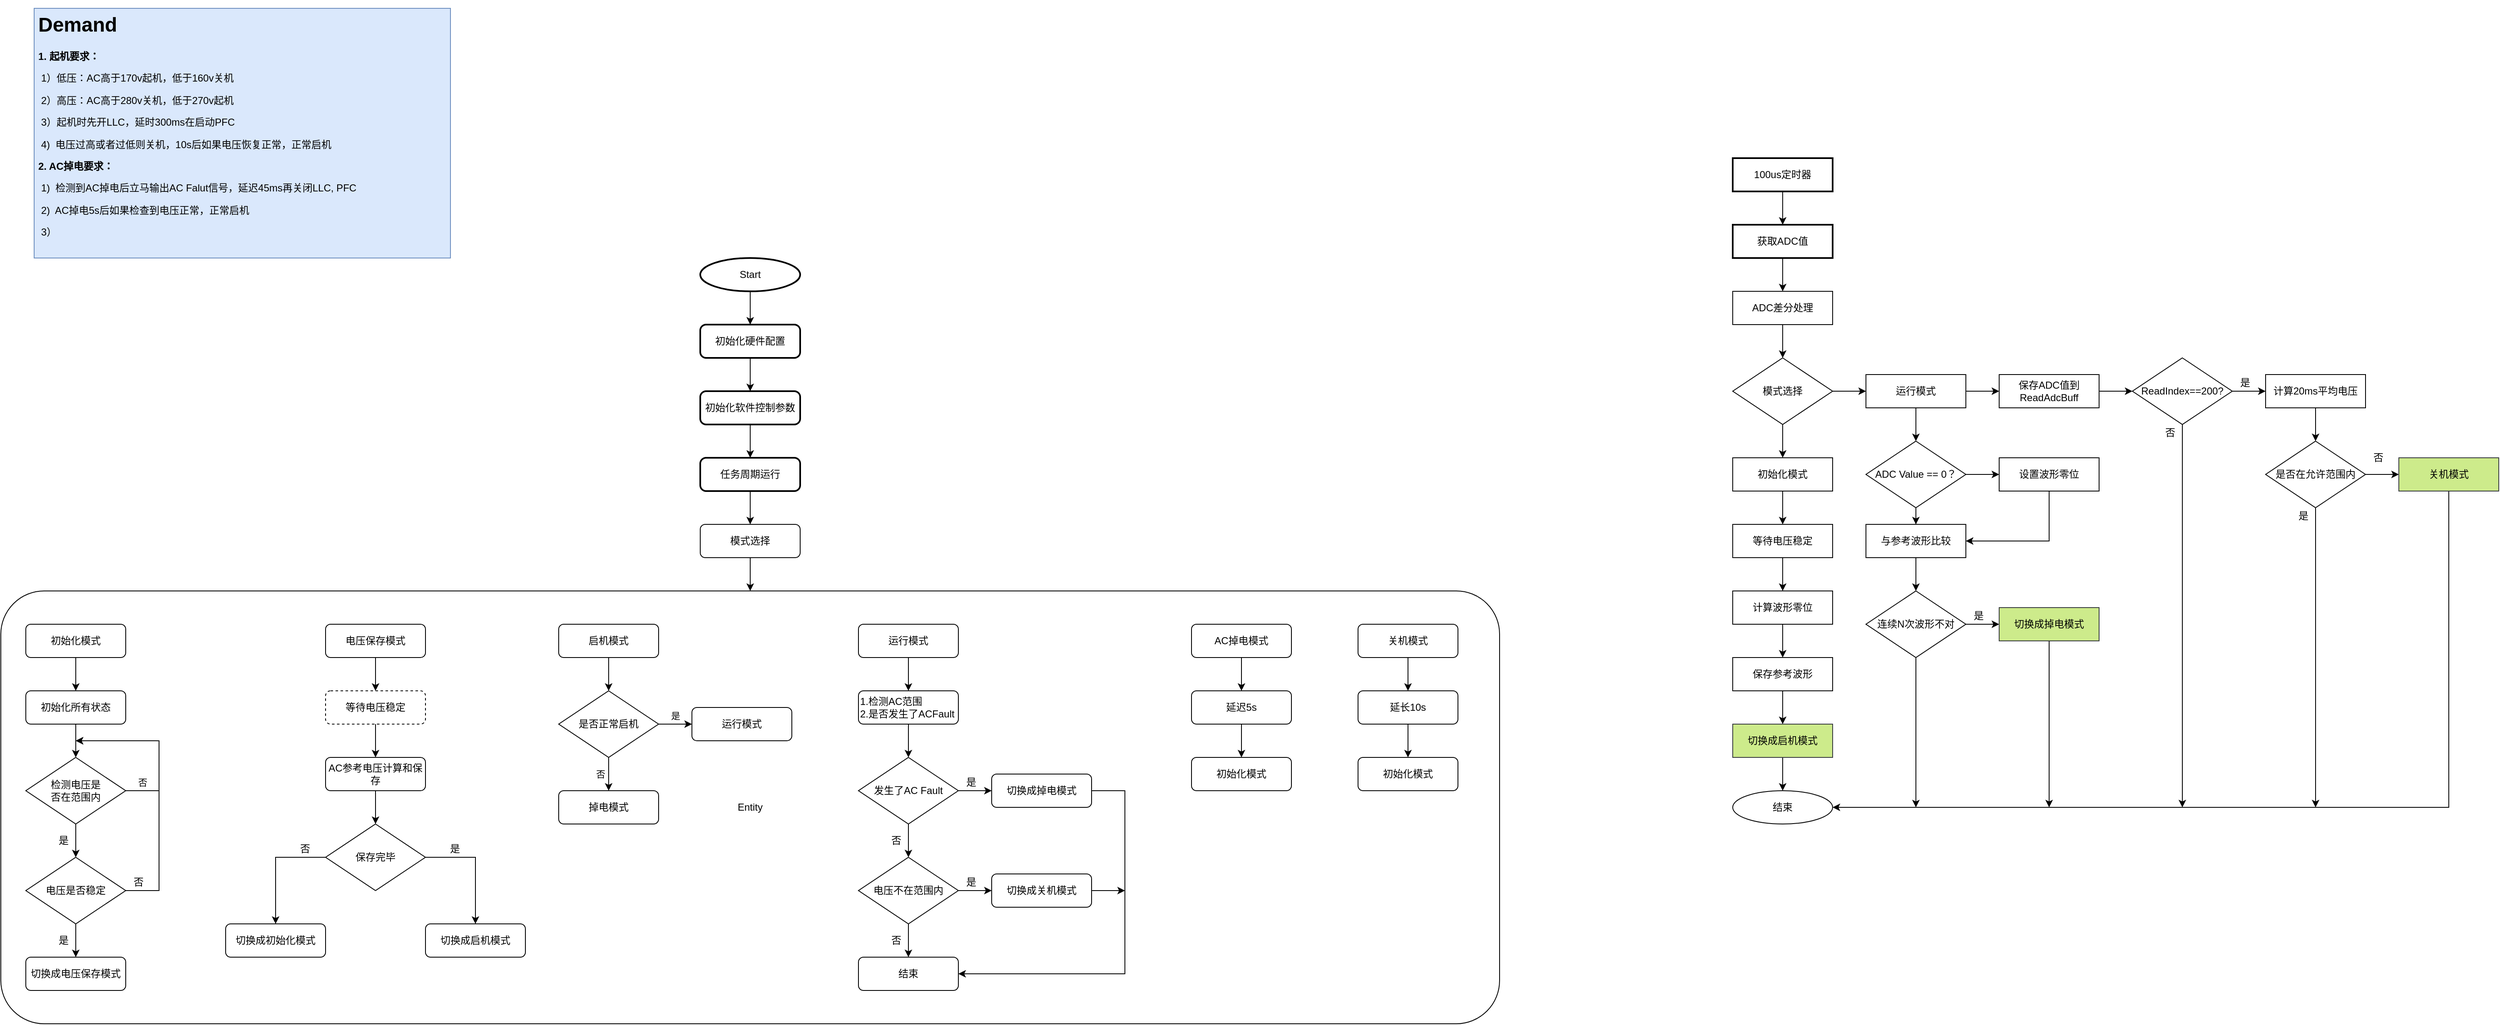 <mxfile version="14.9.4" type="github">
  <diagram id="FkdGeQBSonSTlXjmpzyH" name="第 1 页">
    <mxGraphModel dx="2473" dy="1708" grid="1" gridSize="10" guides="1" tooltips="1" connect="1" arrows="1" fold="1" page="0" pageScale="1" pageWidth="827" pageHeight="1169" math="0" shadow="0">
      <root>
        <mxCell id="0" />
        <mxCell id="1" parent="0" />
        <mxCell id="m8ClAyKZfbKNbTJmOmOb-88" value="" style="edgeStyle=orthogonalEdgeStyle;rounded=0;orthogonalLoop=1;jettySize=auto;html=1;" edge="1" parent="1" source="m8ClAyKZfbKNbTJmOmOb-1" target="m8ClAyKZfbKNbTJmOmOb-4">
          <mxGeometry relative="1" as="geometry" />
        </mxCell>
        <mxCell id="m8ClAyKZfbKNbTJmOmOb-1" value="Start" style="strokeWidth=2;html=1;shape=mxgraph.flowchart.start_1;whiteSpace=wrap;" vertex="1" parent="1">
          <mxGeometry x="200" y="-160" width="120" height="40" as="geometry" />
        </mxCell>
        <mxCell id="m8ClAyKZfbKNbTJmOmOb-3" value="&lt;h1&gt;Demand&lt;/h1&gt;&lt;p&gt;&lt;b&gt;1.&amp;nbsp;起机要求：&lt;/b&gt;&lt;/p&gt;&lt;p&gt;&lt;span&gt;&lt;span style=&quot;white-space: pre&quot;&gt;	&lt;/span&gt;1）低压：AC高于170v起机，低于160v关机&lt;/span&gt;&lt;/p&gt;&lt;p&gt;&lt;span&gt;&lt;span style=&quot;white-space: pre&quot;&gt;	&lt;/span&gt;2）高压：AC高于280v关机，低于270v起机&lt;/span&gt;&lt;/p&gt;&lt;p&gt;&lt;span&gt;&lt;span style=&quot;white-space: pre&quot;&gt;	&lt;/span&gt;3）起机时先开LLC，延时300ms在启动PFC&lt;br&gt;&lt;/span&gt;&lt;/p&gt;&lt;p&gt;&lt;span&gt;&lt;span style=&quot;white-space: pre&quot;&gt;	&lt;/span&gt;4)&amp;nbsp; 电压过高或者过低则关机，10s后如果电压恢复正常，正常启机&lt;br&gt;&lt;/span&gt;&lt;/p&gt;&lt;p&gt;&lt;span&gt;&lt;b&gt;2. AC掉电要求：&lt;/b&gt;&lt;/span&gt;&lt;/p&gt;&lt;p&gt;&lt;span&gt;&lt;span style=&quot;white-space: pre&quot;&gt;&lt;span style=&quot;white-space: pre&quot;&gt;	&lt;/span&gt;1)  检测到AC掉电后立马输出AC Falut信号，延迟45ms再关闭LLC, PFC	&lt;/span&gt;&lt;br&gt;&lt;/span&gt;&lt;/p&gt;&lt;p&gt;&lt;span&gt;&lt;span style=&quot;white-space: pre&quot;&gt;	&lt;/span&gt;2)&amp;nbsp; AC掉电5s后如果检查到电压正常，正常启机&lt;br&gt;&lt;/span&gt;&lt;/p&gt;&lt;p&gt;&lt;span&gt;&lt;span style=&quot;white-space: pre&quot;&gt;	&lt;/span&gt;3）&lt;br&gt;&lt;/span&gt;&lt;/p&gt;" style="text;html=1;strokeColor=#6c8ebf;fillColor=#dae8fc;spacing=5;spacingTop=-20;whiteSpace=wrap;overflow=hidden;rounded=0;" vertex="1" parent="1">
          <mxGeometry x="-600" y="-460" width="500" height="300" as="geometry" />
        </mxCell>
        <mxCell id="m8ClAyKZfbKNbTJmOmOb-89" value="" style="edgeStyle=orthogonalEdgeStyle;rounded=0;orthogonalLoop=1;jettySize=auto;html=1;" edge="1" parent="1" source="m8ClAyKZfbKNbTJmOmOb-4" target="m8ClAyKZfbKNbTJmOmOb-5">
          <mxGeometry relative="1" as="geometry" />
        </mxCell>
        <mxCell id="m8ClAyKZfbKNbTJmOmOb-4" value="初始化硬件配置" style="rounded=1;whiteSpace=wrap;html=1;absoluteArcSize=1;arcSize=14;strokeWidth=2;" vertex="1" parent="1">
          <mxGeometry x="200" y="-80" width="120" height="40" as="geometry" />
        </mxCell>
        <mxCell id="m8ClAyKZfbKNbTJmOmOb-90" value="" style="edgeStyle=orthogonalEdgeStyle;rounded=0;orthogonalLoop=1;jettySize=auto;html=1;" edge="1" parent="1" source="m8ClAyKZfbKNbTJmOmOb-5" target="m8ClAyKZfbKNbTJmOmOb-6">
          <mxGeometry relative="1" as="geometry" />
        </mxCell>
        <mxCell id="m8ClAyKZfbKNbTJmOmOb-5" value="初始化软件控制参数" style="rounded=1;whiteSpace=wrap;html=1;absoluteArcSize=1;arcSize=14;strokeWidth=2;" vertex="1" parent="1">
          <mxGeometry x="200" width="120" height="40" as="geometry" />
        </mxCell>
        <mxCell id="m8ClAyKZfbKNbTJmOmOb-91" value="" style="edgeStyle=orthogonalEdgeStyle;rounded=0;orthogonalLoop=1;jettySize=auto;html=1;" edge="1" parent="1" source="m8ClAyKZfbKNbTJmOmOb-6" target="m8ClAyKZfbKNbTJmOmOb-33">
          <mxGeometry relative="1" as="geometry" />
        </mxCell>
        <mxCell id="m8ClAyKZfbKNbTJmOmOb-6" value="任务周期运行" style="rounded=1;whiteSpace=wrap;html=1;absoluteArcSize=1;arcSize=14;strokeWidth=2;" vertex="1" parent="1">
          <mxGeometry x="200" y="80" width="120" height="40" as="geometry" />
        </mxCell>
        <mxCell id="m8ClAyKZfbKNbTJmOmOb-128" value="" style="edgeStyle=orthogonalEdgeStyle;rounded=0;orthogonalLoop=1;jettySize=auto;html=1;" edge="1" parent="1" source="m8ClAyKZfbKNbTJmOmOb-7" target="m8ClAyKZfbKNbTJmOmOb-8">
          <mxGeometry relative="1" as="geometry" />
        </mxCell>
        <mxCell id="m8ClAyKZfbKNbTJmOmOb-7" value="100us定时器" style="rounded=0;whiteSpace=wrap;html=1;absoluteArcSize=1;arcSize=14;strokeWidth=2;" vertex="1" parent="1">
          <mxGeometry x="1440" y="-280" width="120" height="40" as="geometry" />
        </mxCell>
        <mxCell id="m8ClAyKZfbKNbTJmOmOb-129" value="" style="edgeStyle=orthogonalEdgeStyle;rounded=0;orthogonalLoop=1;jettySize=auto;html=1;" edge="1" parent="1" source="m8ClAyKZfbKNbTJmOmOb-8" target="m8ClAyKZfbKNbTJmOmOb-94">
          <mxGeometry relative="1" as="geometry" />
        </mxCell>
        <mxCell id="m8ClAyKZfbKNbTJmOmOb-8" value="获取ADC值" style="rounded=0;whiteSpace=wrap;html=1;absoluteArcSize=1;arcSize=14;strokeWidth=2;" vertex="1" parent="1">
          <mxGeometry x="1440" y="-200" width="120" height="40" as="geometry" />
        </mxCell>
        <mxCell id="m8ClAyKZfbKNbTJmOmOb-57" value="" style="edgeStyle=orthogonalEdgeStyle;rounded=0;orthogonalLoop=1;jettySize=auto;html=1;" edge="1" parent="1" source="m8ClAyKZfbKNbTJmOmOb-10" target="m8ClAyKZfbKNbTJmOmOb-52">
          <mxGeometry relative="1" as="geometry" />
        </mxCell>
        <mxCell id="m8ClAyKZfbKNbTJmOmOb-10" value="电压保存模式" style="rounded=1;whiteSpace=wrap;html=1;" vertex="1" parent="1">
          <mxGeometry x="-250" y="280" width="120" height="40" as="geometry" />
        </mxCell>
        <mxCell id="m8ClAyKZfbKNbTJmOmOb-43" value="" style="edgeStyle=orthogonalEdgeStyle;rounded=0;orthogonalLoop=1;jettySize=auto;html=1;" edge="1" parent="1" source="m8ClAyKZfbKNbTJmOmOb-11" target="m8ClAyKZfbKNbTJmOmOb-12">
          <mxGeometry relative="1" as="geometry" />
        </mxCell>
        <mxCell id="m8ClAyKZfbKNbTJmOmOb-11" value="初始化模式" style="rounded=1;whiteSpace=wrap;html=1;" vertex="1" parent="1">
          <mxGeometry x="-610" y="280" width="120" height="40" as="geometry" />
        </mxCell>
        <mxCell id="m8ClAyKZfbKNbTJmOmOb-44" value="" style="edgeStyle=orthogonalEdgeStyle;rounded=0;orthogonalLoop=1;jettySize=auto;html=1;" edge="1" parent="1" source="m8ClAyKZfbKNbTJmOmOb-12" target="m8ClAyKZfbKNbTJmOmOb-41">
          <mxGeometry relative="1" as="geometry" />
        </mxCell>
        <mxCell id="m8ClAyKZfbKNbTJmOmOb-12" value="初始化所有状态" style="rounded=1;whiteSpace=wrap;html=1;" vertex="1" parent="1">
          <mxGeometry x="-610" y="360" width="120" height="40" as="geometry" />
        </mxCell>
        <mxCell id="m8ClAyKZfbKNbTJmOmOb-59" value="" style="edgeStyle=orthogonalEdgeStyle;rounded=0;orthogonalLoop=1;jettySize=auto;html=1;" edge="1" parent="1" source="m8ClAyKZfbKNbTJmOmOb-13" target="m8ClAyKZfbKNbTJmOmOb-53">
          <mxGeometry relative="1" as="geometry" />
        </mxCell>
        <mxCell id="m8ClAyKZfbKNbTJmOmOb-13" value="&lt;span&gt;AC参考电压计算和保存&lt;/span&gt;" style="rounded=1;whiteSpace=wrap;html=1;" vertex="1" parent="1">
          <mxGeometry x="-250" y="440" width="120" height="40" as="geometry" />
        </mxCell>
        <mxCell id="m8ClAyKZfbKNbTJmOmOb-38" value="" style="edgeStyle=orthogonalEdgeStyle;rounded=0;orthogonalLoop=1;jettySize=auto;html=1;" edge="1" parent="1" source="m8ClAyKZfbKNbTJmOmOb-14" target="m8ClAyKZfbKNbTJmOmOb-34">
          <mxGeometry relative="1" as="geometry" />
        </mxCell>
        <mxCell id="m8ClAyKZfbKNbTJmOmOb-14" value="启机模式" style="rounded=1;whiteSpace=wrap;html=1;" vertex="1" parent="1">
          <mxGeometry x="30" y="280" width="120" height="40" as="geometry" />
        </mxCell>
        <mxCell id="m8ClAyKZfbKNbTJmOmOb-15" value="运行模式" style="rounded=1;whiteSpace=wrap;html=1;" vertex="1" parent="1">
          <mxGeometry x="190" y="380" width="120" height="40" as="geometry" />
        </mxCell>
        <mxCell id="m8ClAyKZfbKNbTJmOmOb-18" value="" style="edgeStyle=orthogonalEdgeStyle;rounded=0;orthogonalLoop=1;jettySize=auto;html=1;" edge="1" parent="1" source="m8ClAyKZfbKNbTJmOmOb-16" target="m8ClAyKZfbKNbTJmOmOb-17">
          <mxGeometry relative="1" as="geometry" />
        </mxCell>
        <mxCell id="m8ClAyKZfbKNbTJmOmOb-16" value="AC掉电模式" style="rounded=1;whiteSpace=wrap;html=1;" vertex="1" parent="1">
          <mxGeometry x="790" y="280" width="120" height="40" as="geometry" />
        </mxCell>
        <mxCell id="m8ClAyKZfbKNbTJmOmOb-80" value="" style="edgeStyle=orthogonalEdgeStyle;rounded=0;orthogonalLoop=1;jettySize=auto;html=1;" edge="1" parent="1" source="m8ClAyKZfbKNbTJmOmOb-17" target="m8ClAyKZfbKNbTJmOmOb-78">
          <mxGeometry relative="1" as="geometry" />
        </mxCell>
        <mxCell id="m8ClAyKZfbKNbTJmOmOb-17" value="延迟5s" style="whiteSpace=wrap;html=1;rounded=1;" vertex="1" parent="1">
          <mxGeometry x="790" y="360" width="120" height="40" as="geometry" />
        </mxCell>
        <mxCell id="m8ClAyKZfbKNbTJmOmOb-83" value="" style="edgeStyle=orthogonalEdgeStyle;rounded=0;orthogonalLoop=1;jettySize=auto;html=1;" edge="1" parent="1" source="m8ClAyKZfbKNbTJmOmOb-19" target="m8ClAyKZfbKNbTJmOmOb-20">
          <mxGeometry relative="1" as="geometry" />
        </mxCell>
        <mxCell id="m8ClAyKZfbKNbTJmOmOb-19" value="运行模式" style="rounded=1;whiteSpace=wrap;html=1;" vertex="1" parent="1">
          <mxGeometry x="390" y="280" width="120" height="40" as="geometry" />
        </mxCell>
        <mxCell id="m8ClAyKZfbKNbTJmOmOb-28" style="edgeStyle=orthogonalEdgeStyle;rounded=0;orthogonalLoop=1;jettySize=auto;html=1;exitX=0.5;exitY=1;exitDx=0;exitDy=0;entryX=0.5;entryY=0;entryDx=0;entryDy=0;" edge="1" parent="1" source="m8ClAyKZfbKNbTJmOmOb-20" target="m8ClAyKZfbKNbTJmOmOb-21">
          <mxGeometry relative="1" as="geometry" />
        </mxCell>
        <mxCell id="m8ClAyKZfbKNbTJmOmOb-20" value="1.检测AC范围&lt;br&gt;&lt;div&gt;&lt;span&gt;2.是否发生了ACFault&lt;/span&gt;&lt;/div&gt;" style="rounded=1;whiteSpace=wrap;html=1;align=left;" vertex="1" parent="1">
          <mxGeometry x="390" y="360" width="120" height="40" as="geometry" />
        </mxCell>
        <mxCell id="m8ClAyKZfbKNbTJmOmOb-29" style="edgeStyle=orthogonalEdgeStyle;rounded=0;orthogonalLoop=1;jettySize=auto;html=1;exitX=1;exitY=0.5;exitDx=0;exitDy=0;entryX=0;entryY=0.5;entryDx=0;entryDy=0;" edge="1" parent="1" source="m8ClAyKZfbKNbTJmOmOb-21" target="m8ClAyKZfbKNbTJmOmOb-27">
          <mxGeometry relative="1" as="geometry" />
        </mxCell>
        <mxCell id="m8ClAyKZfbKNbTJmOmOb-30" style="edgeStyle=orthogonalEdgeStyle;rounded=0;orthogonalLoop=1;jettySize=auto;html=1;exitX=0.5;exitY=1;exitDx=0;exitDy=0;entryX=0.5;entryY=0;entryDx=0;entryDy=0;" edge="1" parent="1" source="m8ClAyKZfbKNbTJmOmOb-21" target="m8ClAyKZfbKNbTJmOmOb-26">
          <mxGeometry relative="1" as="geometry" />
        </mxCell>
        <mxCell id="m8ClAyKZfbKNbTJmOmOb-21" value="发生了AC&amp;nbsp;Fault" style="rhombus;whiteSpace=wrap;html=1;" vertex="1" parent="1">
          <mxGeometry x="390" y="440" width="120" height="80" as="geometry" />
        </mxCell>
        <mxCell id="m8ClAyKZfbKNbTJmOmOb-39" style="edgeStyle=orthogonalEdgeStyle;rounded=0;orthogonalLoop=1;jettySize=auto;html=1;exitX=1;exitY=0.5;exitDx=0;exitDy=0;" edge="1" parent="1" source="m8ClAyKZfbKNbTJmOmOb-23">
          <mxGeometry relative="1" as="geometry">
            <mxPoint x="710" y="600" as="targetPoint" />
          </mxGeometry>
        </mxCell>
        <mxCell id="m8ClAyKZfbKNbTJmOmOb-23" value="&lt;span&gt;切换成关机模式&lt;/span&gt;" style="rounded=1;whiteSpace=wrap;html=1;" vertex="1" parent="1">
          <mxGeometry x="550" y="580" width="120" height="40" as="geometry" />
        </mxCell>
        <mxCell id="m8ClAyKZfbKNbTJmOmOb-81" value="" style="edgeStyle=orthogonalEdgeStyle;rounded=0;orthogonalLoop=1;jettySize=auto;html=1;" edge="1" parent="1" source="m8ClAyKZfbKNbTJmOmOb-24" target="m8ClAyKZfbKNbTJmOmOb-25">
          <mxGeometry relative="1" as="geometry" />
        </mxCell>
        <mxCell id="m8ClAyKZfbKNbTJmOmOb-24" value="关机模式" style="rounded=1;whiteSpace=wrap;html=1;" vertex="1" parent="1">
          <mxGeometry x="990" y="280" width="120" height="40" as="geometry" />
        </mxCell>
        <mxCell id="m8ClAyKZfbKNbTJmOmOb-82" value="" style="edgeStyle=orthogonalEdgeStyle;rounded=0;orthogonalLoop=1;jettySize=auto;html=1;" edge="1" parent="1" source="m8ClAyKZfbKNbTJmOmOb-25" target="m8ClAyKZfbKNbTJmOmOb-79">
          <mxGeometry relative="1" as="geometry" />
        </mxCell>
        <mxCell id="m8ClAyKZfbKNbTJmOmOb-25" value="延长10s" style="rounded=1;whiteSpace=wrap;html=1;" vertex="1" parent="1">
          <mxGeometry x="990" y="360" width="120" height="40" as="geometry" />
        </mxCell>
        <mxCell id="m8ClAyKZfbKNbTJmOmOb-31" value="" style="edgeStyle=orthogonalEdgeStyle;rounded=0;orthogonalLoop=1;jettySize=auto;html=1;" edge="1" parent="1" source="m8ClAyKZfbKNbTJmOmOb-26" target="m8ClAyKZfbKNbTJmOmOb-23">
          <mxGeometry relative="1" as="geometry" />
        </mxCell>
        <mxCell id="m8ClAyKZfbKNbTJmOmOb-84" style="edgeStyle=orthogonalEdgeStyle;rounded=0;orthogonalLoop=1;jettySize=auto;html=1;exitX=0.5;exitY=1;exitDx=0;exitDy=0;" edge="1" parent="1" source="m8ClAyKZfbKNbTJmOmOb-26">
          <mxGeometry relative="1" as="geometry">
            <mxPoint x="450" y="680" as="targetPoint" />
          </mxGeometry>
        </mxCell>
        <mxCell id="m8ClAyKZfbKNbTJmOmOb-26" value="电压不在范围内" style="rhombus;whiteSpace=wrap;html=1;" vertex="1" parent="1">
          <mxGeometry x="390" y="560" width="120" height="80" as="geometry" />
        </mxCell>
        <mxCell id="m8ClAyKZfbKNbTJmOmOb-32" style="edgeStyle=orthogonalEdgeStyle;rounded=0;orthogonalLoop=1;jettySize=auto;html=1;exitX=1;exitY=0.5;exitDx=0;exitDy=0;entryX=1;entryY=0.5;entryDx=0;entryDy=0;" edge="1" parent="1" source="m8ClAyKZfbKNbTJmOmOb-27" target="m8ClAyKZfbKNbTJmOmOb-86">
          <mxGeometry relative="1" as="geometry">
            <mxPoint x="710" y="680" as="targetPoint" />
            <Array as="points">
              <mxPoint x="710" y="480" />
              <mxPoint x="710" y="700" />
            </Array>
          </mxGeometry>
        </mxCell>
        <mxCell id="m8ClAyKZfbKNbTJmOmOb-27" value="切换成掉电模式" style="rounded=1;whiteSpace=wrap;html=1;" vertex="1" parent="1">
          <mxGeometry x="550" y="460" width="120" height="40" as="geometry" />
        </mxCell>
        <mxCell id="m8ClAyKZfbKNbTJmOmOb-92" value="" style="edgeStyle=orthogonalEdgeStyle;rounded=0;orthogonalLoop=1;jettySize=auto;html=1;" edge="1" parent="1" source="m8ClAyKZfbKNbTJmOmOb-33" target="m8ClAyKZfbKNbTJmOmOb-87">
          <mxGeometry relative="1" as="geometry" />
        </mxCell>
        <mxCell id="m8ClAyKZfbKNbTJmOmOb-33" value="模式选择" style="rounded=1;whiteSpace=wrap;html=1;" vertex="1" parent="1">
          <mxGeometry x="200" y="160" width="120" height="40" as="geometry" />
        </mxCell>
        <mxCell id="m8ClAyKZfbKNbTJmOmOb-36" value="否" style="edgeStyle=orthogonalEdgeStyle;rounded=0;orthogonalLoop=1;jettySize=auto;html=1;" edge="1" parent="1" source="m8ClAyKZfbKNbTJmOmOb-34" target="m8ClAyKZfbKNbTJmOmOb-35">
          <mxGeometry y="-10" relative="1" as="geometry">
            <mxPoint as="offset" />
          </mxGeometry>
        </mxCell>
        <mxCell id="m8ClAyKZfbKNbTJmOmOb-37" value="是" style="edgeStyle=orthogonalEdgeStyle;rounded=0;orthogonalLoop=1;jettySize=auto;html=1;" edge="1" parent="1" source="m8ClAyKZfbKNbTJmOmOb-34" target="m8ClAyKZfbKNbTJmOmOb-15">
          <mxGeometry y="10" relative="1" as="geometry">
            <mxPoint as="offset" />
          </mxGeometry>
        </mxCell>
        <mxCell id="m8ClAyKZfbKNbTJmOmOb-34" value="是否正常启机" style="rhombus;whiteSpace=wrap;html=1;" vertex="1" parent="1">
          <mxGeometry x="30" y="360" width="120" height="80" as="geometry" />
        </mxCell>
        <mxCell id="m8ClAyKZfbKNbTJmOmOb-35" value="掉电模式" style="rounded=1;whiteSpace=wrap;html=1;" vertex="1" parent="1">
          <mxGeometry x="30" y="480" width="120" height="40" as="geometry" />
        </mxCell>
        <mxCell id="m8ClAyKZfbKNbTJmOmOb-46" style="edgeStyle=orthogonalEdgeStyle;rounded=0;orthogonalLoop=1;jettySize=auto;html=1;exitX=1;exitY=0.5;exitDx=0;exitDy=0;" edge="1" parent="1" source="m8ClAyKZfbKNbTJmOmOb-41">
          <mxGeometry relative="1" as="geometry">
            <mxPoint x="-550" y="420" as="targetPoint" />
            <Array as="points">
              <mxPoint x="-450" y="480" />
              <mxPoint x="-450" y="420" />
            </Array>
          </mxGeometry>
        </mxCell>
        <mxCell id="m8ClAyKZfbKNbTJmOmOb-47" value="否" style="edgeLabel;html=1;align=center;verticalAlign=middle;resizable=0;points=[];" vertex="1" connectable="0" parent="m8ClAyKZfbKNbTJmOmOb-46">
          <mxGeometry x="-0.7" y="-4" relative="1" as="geometry">
            <mxPoint x="-10" y="-14" as="offset" />
          </mxGeometry>
        </mxCell>
        <mxCell id="m8ClAyKZfbKNbTJmOmOb-72" value="" style="edgeStyle=orthogonalEdgeStyle;rounded=0;orthogonalLoop=1;jettySize=auto;html=1;" edge="1" parent="1" source="m8ClAyKZfbKNbTJmOmOb-41" target="m8ClAyKZfbKNbTJmOmOb-70">
          <mxGeometry relative="1" as="geometry" />
        </mxCell>
        <mxCell id="m8ClAyKZfbKNbTJmOmOb-41" value="检测电压是&lt;br&gt;否在范围内" style="rhombus;whiteSpace=wrap;html=1;" vertex="1" parent="1">
          <mxGeometry x="-610" y="440" width="120" height="80" as="geometry" />
        </mxCell>
        <mxCell id="m8ClAyKZfbKNbTJmOmOb-42" value="切换成电压保存模式" style="rounded=1;whiteSpace=wrap;html=1;" vertex="1" parent="1">
          <mxGeometry x="-610" y="680" width="120" height="40" as="geometry" />
        </mxCell>
        <mxCell id="m8ClAyKZfbKNbTJmOmOb-48" value="是" style="text;html=1;align=center;verticalAlign=middle;resizable=0;points=[];autosize=1;strokeColor=none;" vertex="1" parent="1">
          <mxGeometry x="510" y="460" width="30" height="20" as="geometry" />
        </mxCell>
        <mxCell id="m8ClAyKZfbKNbTJmOmOb-49" value="是" style="text;html=1;align=center;verticalAlign=middle;resizable=0;points=[];autosize=1;strokeColor=none;" vertex="1" parent="1">
          <mxGeometry x="510" y="580" width="30" height="20" as="geometry" />
        </mxCell>
        <mxCell id="m8ClAyKZfbKNbTJmOmOb-50" value="否" style="text;html=1;align=center;verticalAlign=middle;resizable=0;points=[];autosize=1;strokeColor=none;" vertex="1" parent="1">
          <mxGeometry x="420" y="530" width="30" height="20" as="geometry" />
        </mxCell>
        <mxCell id="m8ClAyKZfbKNbTJmOmOb-58" value="" style="edgeStyle=orthogonalEdgeStyle;rounded=0;orthogonalLoop=1;jettySize=auto;html=1;" edge="1" parent="1" source="m8ClAyKZfbKNbTJmOmOb-52" target="m8ClAyKZfbKNbTJmOmOb-13">
          <mxGeometry relative="1" as="geometry" />
        </mxCell>
        <mxCell id="m8ClAyKZfbKNbTJmOmOb-52" value="等待电压稳定" style="rounded=1;whiteSpace=wrap;html=1;dashed=1;" vertex="1" parent="1">
          <mxGeometry x="-250" y="360" width="120" height="40" as="geometry" />
        </mxCell>
        <mxCell id="m8ClAyKZfbKNbTJmOmOb-63" style="edgeStyle=orthogonalEdgeStyle;rounded=0;orthogonalLoop=1;jettySize=auto;html=1;exitX=0;exitY=0.5;exitDx=0;exitDy=0;entryX=0.5;entryY=0;entryDx=0;entryDy=0;" edge="1" parent="1" source="m8ClAyKZfbKNbTJmOmOb-53" target="m8ClAyKZfbKNbTJmOmOb-62">
          <mxGeometry relative="1" as="geometry" />
        </mxCell>
        <mxCell id="m8ClAyKZfbKNbTJmOmOb-67" style="edgeStyle=orthogonalEdgeStyle;rounded=0;orthogonalLoop=1;jettySize=auto;html=1;exitX=1;exitY=0.5;exitDx=0;exitDy=0;entryX=0.5;entryY=0;entryDx=0;entryDy=0;" edge="1" parent="1" source="m8ClAyKZfbKNbTJmOmOb-53" target="m8ClAyKZfbKNbTJmOmOb-54">
          <mxGeometry relative="1" as="geometry" />
        </mxCell>
        <mxCell id="m8ClAyKZfbKNbTJmOmOb-53" value="保存完毕" style="rhombus;whiteSpace=wrap;html=1;" vertex="1" parent="1">
          <mxGeometry x="-250" y="520" width="120" height="80" as="geometry" />
        </mxCell>
        <mxCell id="m8ClAyKZfbKNbTJmOmOb-54" value="切换成启机模式" style="rounded=1;whiteSpace=wrap;html=1;" vertex="1" parent="1">
          <mxGeometry x="-130" y="640" width="120" height="40" as="geometry" />
        </mxCell>
        <mxCell id="m8ClAyKZfbKNbTJmOmOb-60" value="是" style="text;html=1;align=center;verticalAlign=middle;resizable=0;points=[];autosize=1;strokeColor=none;" vertex="1" parent="1">
          <mxGeometry x="-110" y="540" width="30" height="20" as="geometry" />
        </mxCell>
        <mxCell id="m8ClAyKZfbKNbTJmOmOb-61" value="否" style="text;html=1;align=center;verticalAlign=middle;resizable=0;points=[];autosize=1;strokeColor=none;" vertex="1" parent="1">
          <mxGeometry x="-290" y="540" width="30" height="20" as="geometry" />
        </mxCell>
        <mxCell id="m8ClAyKZfbKNbTJmOmOb-62" value="切换成初始化模式" style="rounded=1;whiteSpace=wrap;html=1;" vertex="1" parent="1">
          <mxGeometry x="-370" y="640" width="120" height="40" as="geometry" />
        </mxCell>
        <mxCell id="m8ClAyKZfbKNbTJmOmOb-71" value="" style="edgeStyle=orthogonalEdgeStyle;rounded=0;orthogonalLoop=1;jettySize=auto;html=1;" edge="1" parent="1" source="m8ClAyKZfbKNbTJmOmOb-70" target="m8ClAyKZfbKNbTJmOmOb-42">
          <mxGeometry relative="1" as="geometry" />
        </mxCell>
        <mxCell id="m8ClAyKZfbKNbTJmOmOb-73" style="edgeStyle=orthogonalEdgeStyle;rounded=0;orthogonalLoop=1;jettySize=auto;html=1;exitX=1;exitY=0.5;exitDx=0;exitDy=0;" edge="1" parent="1" source="m8ClAyKZfbKNbTJmOmOb-70">
          <mxGeometry relative="1" as="geometry">
            <mxPoint x="-550" y="420" as="targetPoint" />
            <Array as="points">
              <mxPoint x="-450" y="600" />
              <mxPoint x="-450" y="420" />
            </Array>
          </mxGeometry>
        </mxCell>
        <mxCell id="m8ClAyKZfbKNbTJmOmOb-70" value="电压是否稳定" style="rhombus;whiteSpace=wrap;html=1;" vertex="1" parent="1">
          <mxGeometry x="-610" y="560" width="120" height="80" as="geometry" />
        </mxCell>
        <mxCell id="m8ClAyKZfbKNbTJmOmOb-74" value="是" style="text;html=1;align=center;verticalAlign=middle;resizable=0;points=[];autosize=1;strokeColor=none;" vertex="1" parent="1">
          <mxGeometry x="-580" y="530" width="30" height="20" as="geometry" />
        </mxCell>
        <mxCell id="m8ClAyKZfbKNbTJmOmOb-75" value="否" style="text;html=1;align=center;verticalAlign=middle;resizable=0;points=[];autosize=1;strokeColor=none;" vertex="1" parent="1">
          <mxGeometry x="-490" y="580" width="30" height="20" as="geometry" />
        </mxCell>
        <mxCell id="m8ClAyKZfbKNbTJmOmOb-76" value="是" style="text;html=1;align=center;verticalAlign=middle;resizable=0;points=[];autosize=1;strokeColor=none;" vertex="1" parent="1">
          <mxGeometry x="-580" y="650" width="30" height="20" as="geometry" />
        </mxCell>
        <mxCell id="m8ClAyKZfbKNbTJmOmOb-78" value="初始化模式" style="rounded=1;whiteSpace=wrap;html=1;fillColor=#ffffff;" vertex="1" parent="1">
          <mxGeometry x="790" y="440" width="120" height="40" as="geometry" />
        </mxCell>
        <mxCell id="m8ClAyKZfbKNbTJmOmOb-79" value="初始化模式" style="rounded=1;whiteSpace=wrap;html=1;fillColor=#ffffff;" vertex="1" parent="1">
          <mxGeometry x="990" y="440" width="120" height="40" as="geometry" />
        </mxCell>
        <mxCell id="m8ClAyKZfbKNbTJmOmOb-85" value="否" style="text;html=1;align=center;verticalAlign=middle;resizable=0;points=[];autosize=1;strokeColor=none;" vertex="1" parent="1">
          <mxGeometry x="420" y="650" width="30" height="20" as="geometry" />
        </mxCell>
        <mxCell id="m8ClAyKZfbKNbTJmOmOb-86" value="结束" style="rounded=1;whiteSpace=wrap;html=1;fillColor=#ffffff;" vertex="1" parent="1">
          <mxGeometry x="390" y="680" width="120" height="40" as="geometry" />
        </mxCell>
        <mxCell id="m8ClAyKZfbKNbTJmOmOb-87" value="Entity" style="rounded=1;arcSize=10;whiteSpace=wrap;html=1;align=center;fillColor=none;" vertex="1" parent="1">
          <mxGeometry x="-640" y="240" width="1800" height="520" as="geometry" />
        </mxCell>
        <mxCell id="m8ClAyKZfbKNbTJmOmOb-172" value="" style="edgeStyle=orthogonalEdgeStyle;rounded=0;orthogonalLoop=1;jettySize=auto;html=1;" edge="1" parent="1" source="m8ClAyKZfbKNbTJmOmOb-94" target="m8ClAyKZfbKNbTJmOmOb-102">
          <mxGeometry relative="1" as="geometry" />
        </mxCell>
        <mxCell id="m8ClAyKZfbKNbTJmOmOb-94" value="ADC差分处理" style="rounded=0;whiteSpace=wrap;html=1;" vertex="1" parent="1">
          <mxGeometry x="1440" y="-120" width="120" height="40" as="geometry" />
        </mxCell>
        <mxCell id="m8ClAyKZfbKNbTJmOmOb-125" value="" style="edgeStyle=orthogonalEdgeStyle;rounded=0;orthogonalLoop=1;jettySize=auto;html=1;" edge="1" parent="1" source="m8ClAyKZfbKNbTJmOmOb-96" target="m8ClAyKZfbKNbTJmOmOb-99">
          <mxGeometry relative="1" as="geometry" />
        </mxCell>
        <mxCell id="m8ClAyKZfbKNbTJmOmOb-96" value="等待电压稳定" style="rounded=0;whiteSpace=wrap;html=1;fillColor=#ffffff;" vertex="1" parent="1">
          <mxGeometry x="1440" y="160" width="120" height="40" as="geometry" />
        </mxCell>
        <mxCell id="m8ClAyKZfbKNbTJmOmOb-124" value="" style="edgeStyle=orthogonalEdgeStyle;rounded=0;orthogonalLoop=1;jettySize=auto;html=1;" edge="1" parent="1" source="m8ClAyKZfbKNbTJmOmOb-97" target="m8ClAyKZfbKNbTJmOmOb-96">
          <mxGeometry relative="1" as="geometry" />
        </mxCell>
        <mxCell id="m8ClAyKZfbKNbTJmOmOb-97" value="初始化模式" style="rounded=0;whiteSpace=wrap;html=1;fillColor=#ffffff;" vertex="1" parent="1">
          <mxGeometry x="1440" y="80" width="120" height="40" as="geometry" />
        </mxCell>
        <mxCell id="m8ClAyKZfbKNbTJmOmOb-127" value="" style="edgeStyle=orthogonalEdgeStyle;rounded=0;orthogonalLoop=1;jettySize=auto;html=1;" edge="1" parent="1" source="m8ClAyKZfbKNbTJmOmOb-98" target="m8ClAyKZfbKNbTJmOmOb-113">
          <mxGeometry relative="1" as="geometry" />
        </mxCell>
        <mxCell id="m8ClAyKZfbKNbTJmOmOb-98" value="保存参考波形" style="rounded=0;whiteSpace=wrap;html=1;fillColor=#ffffff;" vertex="1" parent="1">
          <mxGeometry x="1440" y="320" width="120" height="40" as="geometry" />
        </mxCell>
        <mxCell id="m8ClAyKZfbKNbTJmOmOb-126" value="" style="edgeStyle=orthogonalEdgeStyle;rounded=0;orthogonalLoop=1;jettySize=auto;html=1;" edge="1" parent="1" source="m8ClAyKZfbKNbTJmOmOb-99" target="m8ClAyKZfbKNbTJmOmOb-98">
          <mxGeometry relative="1" as="geometry" />
        </mxCell>
        <mxCell id="m8ClAyKZfbKNbTJmOmOb-99" value="计算波形零位" style="rounded=0;whiteSpace=wrap;html=1;fillColor=#ffffff;" vertex="1" parent="1">
          <mxGeometry x="1440" y="240" width="120" height="40" as="geometry" />
        </mxCell>
        <mxCell id="m8ClAyKZfbKNbTJmOmOb-103" value="" style="edgeStyle=orthogonalEdgeStyle;rounded=0;orthogonalLoop=1;jettySize=auto;html=1;" edge="1" parent="1" source="m8ClAyKZfbKNbTJmOmOb-102" target="m8ClAyKZfbKNbTJmOmOb-97">
          <mxGeometry relative="1" as="geometry" />
        </mxCell>
        <mxCell id="m8ClAyKZfbKNbTJmOmOb-122" value="" style="edgeStyle=orthogonalEdgeStyle;rounded=0;orthogonalLoop=1;jettySize=auto;html=1;" edge="1" parent="1" source="m8ClAyKZfbKNbTJmOmOb-102" target="m8ClAyKZfbKNbTJmOmOb-104">
          <mxGeometry relative="1" as="geometry" />
        </mxCell>
        <mxCell id="m8ClAyKZfbKNbTJmOmOb-102" value="模式选择" style="rhombus;whiteSpace=wrap;html=1;fillColor=#ffffff;" vertex="1" parent="1">
          <mxGeometry x="1440" y="-40" width="120" height="80" as="geometry" />
        </mxCell>
        <mxCell id="m8ClAyKZfbKNbTJmOmOb-121" value="" style="edgeStyle=orthogonalEdgeStyle;rounded=0;orthogonalLoop=1;jettySize=auto;html=1;" edge="1" parent="1" source="m8ClAyKZfbKNbTJmOmOb-104" target="m8ClAyKZfbKNbTJmOmOb-105">
          <mxGeometry relative="1" as="geometry" />
        </mxCell>
        <mxCell id="m8ClAyKZfbKNbTJmOmOb-163" value="" style="edgeStyle=orthogonalEdgeStyle;rounded=0;orthogonalLoop=1;jettySize=auto;html=1;" edge="1" parent="1" source="m8ClAyKZfbKNbTJmOmOb-104" target="m8ClAyKZfbKNbTJmOmOb-143">
          <mxGeometry relative="1" as="geometry" />
        </mxCell>
        <mxCell id="m8ClAyKZfbKNbTJmOmOb-104" value="运行模式" style="rounded=0;whiteSpace=wrap;html=1;fillColor=#ffffff;" vertex="1" parent="1">
          <mxGeometry x="1600" y="-20" width="120" height="40" as="geometry" />
        </mxCell>
        <mxCell id="m8ClAyKZfbKNbTJmOmOb-117" value="" style="edgeStyle=orthogonalEdgeStyle;rounded=0;orthogonalLoop=1;jettySize=auto;html=1;" edge="1" parent="1" source="m8ClAyKZfbKNbTJmOmOb-105" target="m8ClAyKZfbKNbTJmOmOb-107">
          <mxGeometry relative="1" as="geometry" />
        </mxCell>
        <mxCell id="m8ClAyKZfbKNbTJmOmOb-120" value="" style="edgeStyle=orthogonalEdgeStyle;rounded=0;orthogonalLoop=1;jettySize=auto;html=1;" edge="1" parent="1" source="m8ClAyKZfbKNbTJmOmOb-105" target="m8ClAyKZfbKNbTJmOmOb-106">
          <mxGeometry relative="1" as="geometry" />
        </mxCell>
        <mxCell id="m8ClAyKZfbKNbTJmOmOb-105" value="ADC Value == 0？" style="rhombus;whiteSpace=wrap;html=1;fillColor=#ffffff;" vertex="1" parent="1">
          <mxGeometry x="1600" y="60" width="120" height="80" as="geometry" />
        </mxCell>
        <mxCell id="m8ClAyKZfbKNbTJmOmOb-119" style="edgeStyle=orthogonalEdgeStyle;rounded=0;orthogonalLoop=1;jettySize=auto;html=1;entryX=1;entryY=0.5;entryDx=0;entryDy=0;exitX=0.5;exitY=1;exitDx=0;exitDy=0;" edge="1" parent="1" source="m8ClAyKZfbKNbTJmOmOb-106" target="m8ClAyKZfbKNbTJmOmOb-107">
          <mxGeometry relative="1" as="geometry" />
        </mxCell>
        <mxCell id="m8ClAyKZfbKNbTJmOmOb-106" value="设置波形零位" style="rounded=0;whiteSpace=wrap;html=1;fillColor=#ffffff;" vertex="1" parent="1">
          <mxGeometry x="1760" y="80" width="120" height="40" as="geometry" />
        </mxCell>
        <mxCell id="m8ClAyKZfbKNbTJmOmOb-118" value="" style="edgeStyle=orthogonalEdgeStyle;rounded=0;orthogonalLoop=1;jettySize=auto;html=1;" edge="1" parent="1" source="m8ClAyKZfbKNbTJmOmOb-107" target="m8ClAyKZfbKNbTJmOmOb-108">
          <mxGeometry relative="1" as="geometry" />
        </mxCell>
        <mxCell id="m8ClAyKZfbKNbTJmOmOb-107" value="与参考波形比较" style="rounded=0;whiteSpace=wrap;html=1;fillColor=#ffffff;" vertex="1" parent="1">
          <mxGeometry x="1600" y="160" width="120" height="40" as="geometry" />
        </mxCell>
        <mxCell id="m8ClAyKZfbKNbTJmOmOb-111" value="" style="edgeStyle=orthogonalEdgeStyle;rounded=0;orthogonalLoop=1;jettySize=auto;html=1;" edge="1" parent="1" source="m8ClAyKZfbKNbTJmOmOb-108" target="m8ClAyKZfbKNbTJmOmOb-109">
          <mxGeometry relative="1" as="geometry" />
        </mxCell>
        <mxCell id="m8ClAyKZfbKNbTJmOmOb-158" style="edgeStyle=orthogonalEdgeStyle;rounded=0;orthogonalLoop=1;jettySize=auto;html=1;" edge="1" parent="1" source="m8ClAyKZfbKNbTJmOmOb-108">
          <mxGeometry relative="1" as="geometry">
            <mxPoint x="1660" y="500" as="targetPoint" />
          </mxGeometry>
        </mxCell>
        <mxCell id="m8ClAyKZfbKNbTJmOmOb-108" value="连续N次波形不对" style="rhombus;whiteSpace=wrap;html=1;fillColor=#ffffff;" vertex="1" parent="1">
          <mxGeometry x="1600" y="240" width="120" height="80" as="geometry" />
        </mxCell>
        <mxCell id="m8ClAyKZfbKNbTJmOmOb-159" style="edgeStyle=orthogonalEdgeStyle;rounded=0;orthogonalLoop=1;jettySize=auto;html=1;" edge="1" parent="1" source="m8ClAyKZfbKNbTJmOmOb-109">
          <mxGeometry relative="1" as="geometry">
            <mxPoint x="1820" y="500" as="targetPoint" />
          </mxGeometry>
        </mxCell>
        <mxCell id="m8ClAyKZfbKNbTJmOmOb-109" value="切换成掉电模式" style="rounded=0;whiteSpace=wrap;html=1;fillColor=#cdeb8b;strokeColor=#36393d;" vertex="1" parent="1">
          <mxGeometry x="1760" y="260" width="120" height="40" as="geometry" />
        </mxCell>
        <mxCell id="m8ClAyKZfbKNbTJmOmOb-112" value="是" style="text;html=1;align=center;verticalAlign=middle;resizable=0;points=[];autosize=1;strokeColor=none;" vertex="1" parent="1">
          <mxGeometry x="1720" y="260" width="30" height="20" as="geometry" />
        </mxCell>
        <mxCell id="m8ClAyKZfbKNbTJmOmOb-152" value="" style="edgeStyle=orthogonalEdgeStyle;rounded=0;orthogonalLoop=1;jettySize=auto;html=1;" edge="1" parent="1" source="m8ClAyKZfbKNbTJmOmOb-113" target="m8ClAyKZfbKNbTJmOmOb-151">
          <mxGeometry relative="1" as="geometry" />
        </mxCell>
        <mxCell id="m8ClAyKZfbKNbTJmOmOb-113" value="切换成启机模式" style="rounded=0;whiteSpace=wrap;html=1;fillColor=#cdeb8b;strokeColor=#36393d;" vertex="1" parent="1">
          <mxGeometry x="1440" y="400" width="120" height="40" as="geometry" />
        </mxCell>
        <mxCell id="m8ClAyKZfbKNbTJmOmOb-166" value="" style="edgeStyle=orthogonalEdgeStyle;rounded=0;orthogonalLoop=1;jettySize=auto;html=1;" edge="1" parent="1" source="m8ClAyKZfbKNbTJmOmOb-137" target="m8ClAyKZfbKNbTJmOmOb-141">
          <mxGeometry relative="1" as="geometry" />
        </mxCell>
        <mxCell id="m8ClAyKZfbKNbTJmOmOb-137" value="计算20ms平均电压" style="whiteSpace=wrap;html=1;fillColor=#ffffff;" vertex="1" parent="1">
          <mxGeometry x="2080" y="-20" width="120" height="40" as="geometry" />
        </mxCell>
        <mxCell id="m8ClAyKZfbKNbTJmOmOb-139" value="" style="edgeStyle=orthogonalEdgeStyle;rounded=0;orthogonalLoop=1;jettySize=auto;html=1;" edge="1" parent="1" source="m8ClAyKZfbKNbTJmOmOb-138" target="m8ClAyKZfbKNbTJmOmOb-137">
          <mxGeometry relative="1" as="geometry" />
        </mxCell>
        <mxCell id="m8ClAyKZfbKNbTJmOmOb-169" style="edgeStyle=orthogonalEdgeStyle;rounded=0;orthogonalLoop=1;jettySize=auto;html=1;" edge="1" parent="1" source="m8ClAyKZfbKNbTJmOmOb-138">
          <mxGeometry relative="1" as="geometry">
            <mxPoint x="1980" y="500" as="targetPoint" />
          </mxGeometry>
        </mxCell>
        <mxCell id="m8ClAyKZfbKNbTJmOmOb-138" value="ReadIndex==200?" style="rhombus;whiteSpace=wrap;html=1;fillColor=#ffffff;" vertex="1" parent="1">
          <mxGeometry x="1920" y="-40" width="120" height="80" as="geometry" />
        </mxCell>
        <mxCell id="m8ClAyKZfbKNbTJmOmOb-170" style="edgeStyle=orthogonalEdgeStyle;rounded=0;orthogonalLoop=1;jettySize=auto;html=1;" edge="1" parent="1" source="m8ClAyKZfbKNbTJmOmOb-141">
          <mxGeometry relative="1" as="geometry">
            <mxPoint x="2140" y="500" as="targetPoint" />
          </mxGeometry>
        </mxCell>
        <mxCell id="m8ClAyKZfbKNbTJmOmOb-171" value="" style="edgeStyle=orthogonalEdgeStyle;rounded=0;orthogonalLoop=1;jettySize=auto;html=1;" edge="1" parent="1" source="m8ClAyKZfbKNbTJmOmOb-141" target="m8ClAyKZfbKNbTJmOmOb-147">
          <mxGeometry relative="1" as="geometry" />
        </mxCell>
        <mxCell id="m8ClAyKZfbKNbTJmOmOb-141" value="是否在允许范围内" style="rhombus;whiteSpace=wrap;html=1;rounded=0;fillColor=#ffffff;" vertex="1" parent="1">
          <mxGeometry x="2080" y="60" width="120" height="80" as="geometry" />
        </mxCell>
        <mxCell id="m8ClAyKZfbKNbTJmOmOb-162" value="" style="edgeStyle=orthogonalEdgeStyle;rounded=0;orthogonalLoop=1;jettySize=auto;html=1;" edge="1" parent="1" source="m8ClAyKZfbKNbTJmOmOb-143" target="m8ClAyKZfbKNbTJmOmOb-138">
          <mxGeometry relative="1" as="geometry" />
        </mxCell>
        <mxCell id="m8ClAyKZfbKNbTJmOmOb-143" value="&lt;span&gt;保存ADC值到&lt;/span&gt;&lt;br&gt;&lt;span&gt;ReadAdcBuff&lt;/span&gt;" style="whiteSpace=wrap;html=1;rounded=0;fillColor=#ffffff;" vertex="1" parent="1">
          <mxGeometry x="1760" y="-20" width="120" height="40" as="geometry" />
        </mxCell>
        <mxCell id="m8ClAyKZfbKNbTJmOmOb-146" value="是" style="text;html=1;align=center;verticalAlign=middle;resizable=0;points=[];autosize=1;strokeColor=none;" vertex="1" parent="1">
          <mxGeometry x="2110" y="140" width="30" height="20" as="geometry" />
        </mxCell>
        <mxCell id="m8ClAyKZfbKNbTJmOmOb-154" style="edgeStyle=orthogonalEdgeStyle;rounded=0;orthogonalLoop=1;jettySize=auto;html=1;entryX=1;entryY=0.5;entryDx=0;entryDy=0;exitX=0.5;exitY=1;exitDx=0;exitDy=0;" edge="1" parent="1" source="m8ClAyKZfbKNbTJmOmOb-147" target="m8ClAyKZfbKNbTJmOmOb-151">
          <mxGeometry relative="1" as="geometry">
            <mxPoint x="1570" y="500" as="targetPoint" />
            <mxPoint x="2000" y="370" as="sourcePoint" />
            <Array as="points">
              <mxPoint x="2300" y="500" />
            </Array>
          </mxGeometry>
        </mxCell>
        <mxCell id="m8ClAyKZfbKNbTJmOmOb-147" value="关机模式" style="whiteSpace=wrap;html=1;rounded=0;fillColor=#cdeb8b;strokeColor=#36393d;" vertex="1" parent="1">
          <mxGeometry x="2240" y="80" width="120" height="40" as="geometry" />
        </mxCell>
        <mxCell id="m8ClAyKZfbKNbTJmOmOb-149" value="否" style="text;html=1;align=center;verticalAlign=middle;resizable=0;points=[];autosize=1;strokeColor=none;" vertex="1" parent="1">
          <mxGeometry x="2200" y="70" width="30" height="20" as="geometry" />
        </mxCell>
        <mxCell id="m8ClAyKZfbKNbTJmOmOb-151" value="结束" style="ellipse;whiteSpace=wrap;html=1;rounded=0;fillColor=#ffffff;" vertex="1" parent="1">
          <mxGeometry x="1440" y="480" width="120" height="40" as="geometry" />
        </mxCell>
        <mxCell id="m8ClAyKZfbKNbTJmOmOb-155" value="否" style="text;html=1;align=center;verticalAlign=middle;resizable=0;points=[];autosize=1;strokeColor=none;" vertex="1" parent="1">
          <mxGeometry x="1950" y="40" width="30" height="20" as="geometry" />
        </mxCell>
        <mxCell id="m8ClAyKZfbKNbTJmOmOb-156" value="是" style="text;html=1;align=center;verticalAlign=middle;resizable=0;points=[];autosize=1;strokeColor=none;" vertex="1" parent="1">
          <mxGeometry x="2040" y="-20" width="30" height="20" as="geometry" />
        </mxCell>
      </root>
    </mxGraphModel>
  </diagram>
</mxfile>
